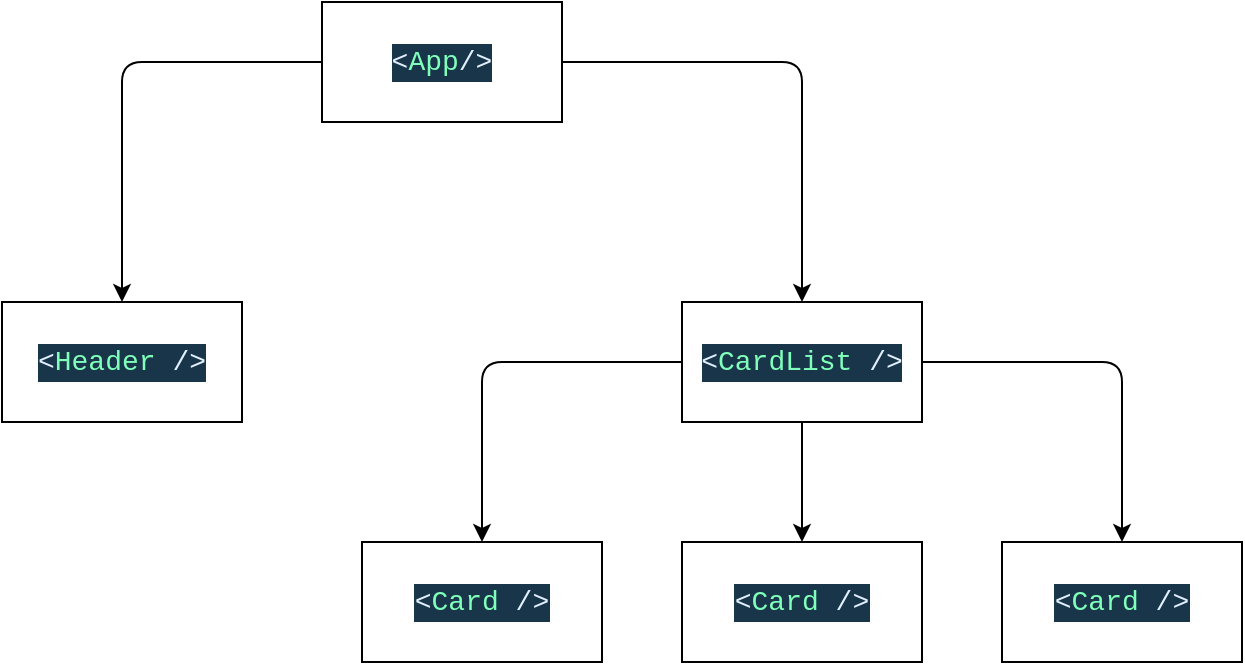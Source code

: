 <mxfile>
    <diagram id="9dS5jAneesT8MrP1zuhO" name="Page-1">
        <mxGraphModel dx="772" dy="346" grid="1" gridSize="10" guides="1" tooltips="1" connect="1" arrows="1" fold="1" page="1" pageScale="1" pageWidth="850" pageHeight="1100" math="0" shadow="0">
            <root>
                <mxCell id="0"/>
                <mxCell id="1" parent="0"/>
                <mxCell id="8" style="edgeStyle=orthogonalEdgeStyle;html=1;entryX=0.5;entryY=0;entryDx=0;entryDy=0;" edge="1" parent="1" source="2" target="3">
                    <mxGeometry relative="1" as="geometry"/>
                </mxCell>
                <mxCell id="9" style="edgeStyle=orthogonalEdgeStyle;html=1;entryX=0.5;entryY=0;entryDx=0;entryDy=0;" edge="1" parent="1" source="2" target="4">
                    <mxGeometry relative="1" as="geometry"/>
                </mxCell>
                <mxCell id="2" value="&lt;div style=&quot;background-color: rgb(25, 53, 73); font-family: &amp;quot;Cascadia code PL&amp;quot;, Menlo, Monaco, &amp;quot;Courier New&amp;quot;, monospace, Consolas, &amp;quot;Courier New&amp;quot;, monospace; font-size: 14px; line-height: 19px;&quot;&gt;&lt;span style=&quot;color: rgb(225, 239, 255);&quot;&gt;&amp;lt;&lt;/span&gt;&lt;font color=&quot;#80ffbb&quot;&gt;App&lt;/font&gt;&lt;span style=&quot;color: rgb(225, 239, 255);&quot;&gt;/&amp;gt;&lt;/span&gt;&lt;/div&gt;" style="rounded=0;whiteSpace=wrap;html=1;" vertex="1" parent="1">
                    <mxGeometry x="260" y="10" width="120" height="60" as="geometry"/>
                </mxCell>
                <mxCell id="3" value="&lt;div style=&quot;background-color: rgb(25, 53, 73); font-family: &amp;quot;Cascadia code PL&amp;quot;, Menlo, Monaco, &amp;quot;Courier New&amp;quot;, monospace, Consolas, &amp;quot;Courier New&amp;quot;, monospace; font-size: 14px; line-height: 19px;&quot;&gt;&lt;div style=&quot;color: rgb(255, 255, 255); line-height: 19px;&quot;&gt;&lt;span style=&quot;color: #e1efff;&quot;&gt;&amp;lt;&lt;/span&gt;&lt;span style=&quot;color: #80ffbb;&quot;&gt;Header&lt;/span&gt;&lt;span style=&quot;color: #9effff;&quot;&gt; &lt;/span&gt;&lt;span style=&quot;color: #e1efff;&quot;&gt;/&amp;gt;&lt;/span&gt;&lt;/div&gt;&lt;/div&gt;" style="rounded=0;whiteSpace=wrap;html=1;" vertex="1" parent="1">
                    <mxGeometry x="100" y="160" width="120" height="60" as="geometry"/>
                </mxCell>
                <mxCell id="10" style="edgeStyle=orthogonalEdgeStyle;html=1;entryX=0.5;entryY=0;entryDx=0;entryDy=0;" edge="1" parent="1" source="4" target="5">
                    <mxGeometry relative="1" as="geometry"/>
                </mxCell>
                <mxCell id="11" style="edgeStyle=orthogonalEdgeStyle;html=1;entryX=0.5;entryY=0;entryDx=0;entryDy=0;" edge="1" parent="1" source="4" target="6">
                    <mxGeometry relative="1" as="geometry"/>
                </mxCell>
                <mxCell id="12" style="edgeStyle=orthogonalEdgeStyle;html=1;" edge="1" parent="1" source="4" target="7">
                    <mxGeometry relative="1" as="geometry"/>
                </mxCell>
                <mxCell id="4" value="&lt;div style=&quot;background-color: rgb(25, 53, 73); font-family: &amp;quot;Cascadia code PL&amp;quot;, Menlo, Monaco, &amp;quot;Courier New&amp;quot;, monospace, Consolas, &amp;quot;Courier New&amp;quot;, monospace; font-size: 14px; line-height: 19px;&quot;&gt;&lt;div style=&quot;color: rgb(255, 255, 255); line-height: 19px;&quot;&gt;&lt;span style=&quot;color: #e1efff;&quot;&gt;&amp;lt;&lt;/span&gt;&lt;span style=&quot;color: #80ffbb;&quot;&gt;CardList&lt;/span&gt;&lt;span style=&quot;color: #9effff;&quot;&gt; &lt;/span&gt;&lt;span style=&quot;color: #e1efff;&quot;&gt;/&amp;gt;&lt;/span&gt;&lt;/div&gt;&lt;/div&gt;" style="rounded=0;whiteSpace=wrap;html=1;" vertex="1" parent="1">
                    <mxGeometry x="440" y="160" width="120" height="60" as="geometry"/>
                </mxCell>
                <mxCell id="5" value="&lt;div style=&quot;background-color: rgb(25, 53, 73); font-family: &amp;quot;Cascadia code PL&amp;quot;, Menlo, Monaco, &amp;quot;Courier New&amp;quot;, monospace, Consolas, &amp;quot;Courier New&amp;quot;, monospace; font-size: 14px; line-height: 19px;&quot;&gt;&lt;div style=&quot;color: rgb(255, 255, 255); line-height: 19px;&quot;&gt;&lt;span style=&quot;color: #e1efff;&quot;&gt;&amp;lt;&lt;/span&gt;&lt;span style=&quot;color: #80ffbb;&quot;&gt;Card&amp;nbsp;&lt;/span&gt;&lt;span style=&quot;color: #e1efff;&quot;&gt;/&amp;gt;&lt;/span&gt;&lt;/div&gt;&lt;/div&gt;" style="rounded=0;whiteSpace=wrap;html=1;" vertex="1" parent="1">
                    <mxGeometry x="280" y="280" width="120" height="60" as="geometry"/>
                </mxCell>
                <mxCell id="6" value="&lt;div style=&quot;background-color: rgb(25, 53, 73); font-family: &amp;quot;Cascadia code PL&amp;quot;, Menlo, Monaco, &amp;quot;Courier New&amp;quot;, monospace, Consolas, &amp;quot;Courier New&amp;quot;, monospace; font-size: 14px; line-height: 19px;&quot;&gt;&lt;div style=&quot;color: rgb(255, 255, 255); line-height: 19px;&quot;&gt;&lt;span style=&quot;color: #e1efff;&quot;&gt;&amp;lt;&lt;/span&gt;&lt;span style=&quot;color: #80ffbb;&quot;&gt;Card&amp;nbsp;&lt;/span&gt;&lt;span style=&quot;color: #e1efff;&quot;&gt;/&amp;gt;&lt;/span&gt;&lt;/div&gt;&lt;/div&gt;" style="rounded=0;whiteSpace=wrap;html=1;" vertex="1" parent="1">
                    <mxGeometry x="440" y="280" width="120" height="60" as="geometry"/>
                </mxCell>
                <mxCell id="7" value="&lt;div style=&quot;background-color: rgb(25, 53, 73); font-family: &amp;quot;Cascadia code PL&amp;quot;, Menlo, Monaco, &amp;quot;Courier New&amp;quot;, monospace, Consolas, &amp;quot;Courier New&amp;quot;, monospace; font-size: 14px; line-height: 19px;&quot;&gt;&lt;div style=&quot;color: rgb(255, 255, 255); line-height: 19px;&quot;&gt;&lt;span style=&quot;color: #e1efff;&quot;&gt;&amp;lt;&lt;/span&gt;&lt;span style=&quot;color: #80ffbb;&quot;&gt;Card&amp;nbsp;&lt;/span&gt;&lt;span style=&quot;color: #e1efff;&quot;&gt;/&amp;gt;&lt;/span&gt;&lt;/div&gt;&lt;/div&gt;" style="rounded=0;whiteSpace=wrap;html=1;" vertex="1" parent="1">
                    <mxGeometry x="600" y="280" width="120" height="60" as="geometry"/>
                </mxCell>
            </root>
        </mxGraphModel>
    </diagram>
</mxfile>